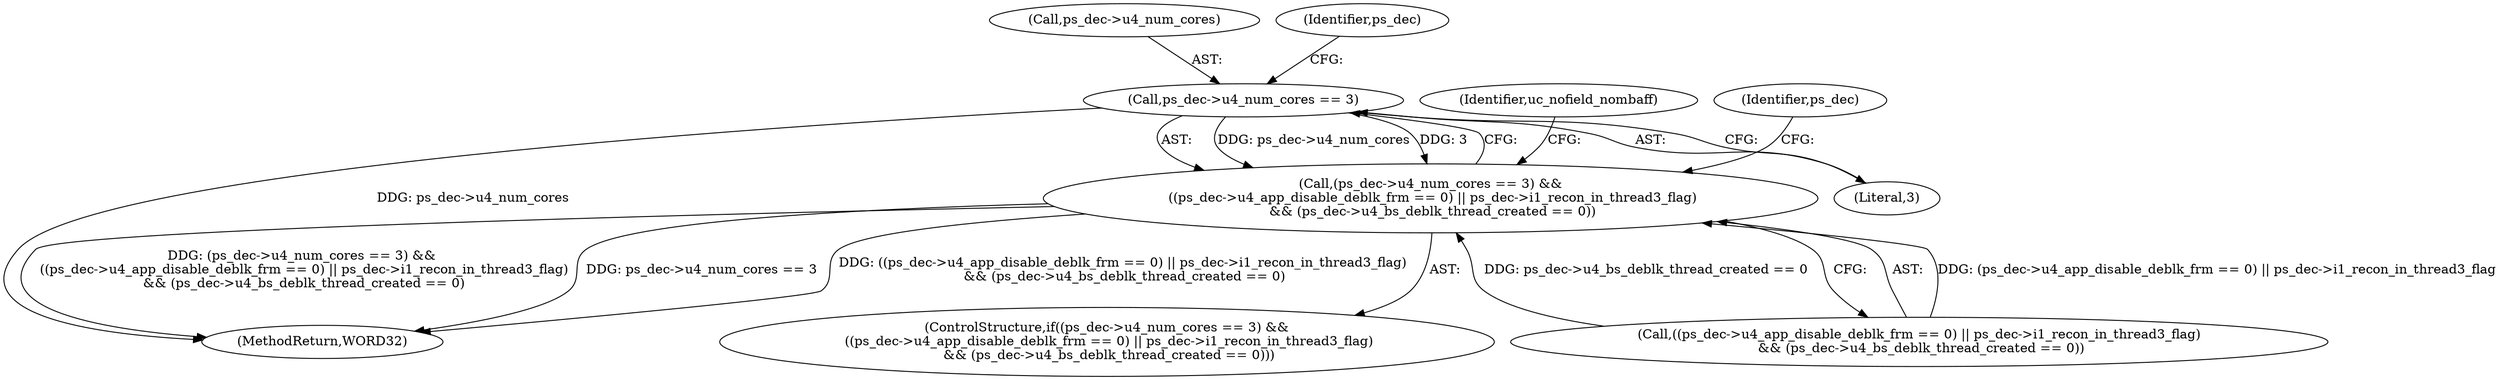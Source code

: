 digraph "0_Android_e629194c62a9a129ce378e08cb1059a8a53f1795_1@pointer" {
"1001655" [label="(Call,ps_dec->u4_num_cores == 3)"];
"1001654" [label="(Call,(ps_dec->u4_num_cores == 3) &&\n ((ps_dec->u4_app_disable_deblk_frm == 0) || ps_dec->i1_recon_in_thread3_flag)\n && (ps_dec->u4_bs_deblk_thread_created == 0))"];
"1001654" [label="(Call,(ps_dec->u4_num_cores == 3) &&\n ((ps_dec->u4_app_disable_deblk_frm == 0) || ps_dec->i1_recon_in_thread3_flag)\n && (ps_dec->u4_bs_deblk_thread_created == 0))"];
"1002570" [label="(MethodReturn,WORD32)"];
"1001653" [label="(ControlStructure,if((ps_dec->u4_num_cores == 3) &&\n ((ps_dec->u4_app_disable_deblk_frm == 0) || ps_dec->i1_recon_in_thread3_flag)\n && (ps_dec->u4_bs_deblk_thread_created == 0)))"];
"1001656" [label="(Call,ps_dec->u4_num_cores)"];
"1001700" [label="(Identifier,uc_nofield_nombaff)"];
"1001678" [label="(Identifier,ps_dec)"];
"1001655" [label="(Call,ps_dec->u4_num_cores == 3)"];
"1001660" [label="(Call,((ps_dec->u4_app_disable_deblk_frm == 0) || ps_dec->i1_recon_in_thread3_flag)\n && (ps_dec->u4_bs_deblk_thread_created == 0))"];
"1001664" [label="(Identifier,ps_dec)"];
"1001659" [label="(Literal,3)"];
"1001655" -> "1001654"  [label="AST: "];
"1001655" -> "1001659"  [label="CFG: "];
"1001656" -> "1001655"  [label="AST: "];
"1001659" -> "1001655"  [label="AST: "];
"1001664" -> "1001655"  [label="CFG: "];
"1001654" -> "1001655"  [label="CFG: "];
"1001655" -> "1002570"  [label="DDG: ps_dec->u4_num_cores"];
"1001655" -> "1001654"  [label="DDG: ps_dec->u4_num_cores"];
"1001655" -> "1001654"  [label="DDG: 3"];
"1001654" -> "1001653"  [label="AST: "];
"1001654" -> "1001660"  [label="CFG: "];
"1001660" -> "1001654"  [label="AST: "];
"1001678" -> "1001654"  [label="CFG: "];
"1001700" -> "1001654"  [label="CFG: "];
"1001654" -> "1002570"  [label="DDG: ((ps_dec->u4_app_disable_deblk_frm == 0) || ps_dec->i1_recon_in_thread3_flag)\n && (ps_dec->u4_bs_deblk_thread_created == 0)"];
"1001654" -> "1002570"  [label="DDG: (ps_dec->u4_num_cores == 3) &&\n ((ps_dec->u4_app_disable_deblk_frm == 0) || ps_dec->i1_recon_in_thread3_flag)\n && (ps_dec->u4_bs_deblk_thread_created == 0)"];
"1001654" -> "1002570"  [label="DDG: ps_dec->u4_num_cores == 3"];
"1001660" -> "1001654"  [label="DDG: (ps_dec->u4_app_disable_deblk_frm == 0) || ps_dec->i1_recon_in_thread3_flag"];
"1001660" -> "1001654"  [label="DDG: ps_dec->u4_bs_deblk_thread_created == 0"];
}
